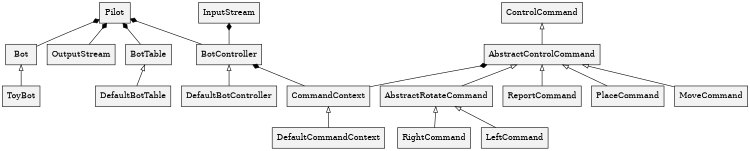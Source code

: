 digraph hierarchy {
size="5,5"
node[shape=record,style=filled,fillcolor=gray95]
edge[dir=back, arrowtail=empty]

Bot[label = "Bot"]
ToyBot[label = "ToyBot"]
BotController[label = "BotController"]
DefaultBotController[label = "DefaultBotController"]
BotTable[label = "BotTable"]
DefaultBotTable[label = "DefaultBotTable"]
CommandContext[label = "CommandContext"]
DefaultCommandContext[label = "DefaultCommandContext"]
ControlCommand[label = "ControlCommand"]
AbstractControlCommand[label = "AbstractControlCommand"]
AbstractRotateCommand[label = "AbstractRotateCommand"]

Pilot[label = "Pilot"]
OutputStream[label = "OutputStream"]
InputStream[label = "InputStream"]

LeftCommand[label = "LeftCommand"]
RightCommand[label = "RightCommand"]
ReportCommand[label = "ReportCommand"]
PlaceCommand[label = "PlaceCommand"]
MoveCommand[label = "MoveCommand"]

Bot->ToyBot[arrowtail=onormal]
BotController->DefaultBotController[arrowtail=onormal]
BotTable->DefaultBotTable[arrowtail=onormal]
CommandContext->DefaultCommandContext[arrowtail=onormal]
ControlCommand->AbstractControlCommand[arrowtail=onormal]
AbstractControlCommand->AbstractRotateCommand
AbstractRotateCommand->LeftCommand
AbstractRotateCommand->RightCommand
AbstractControlCommand->ReportCommand
AbstractControlCommand->PlaceCommand
AbstractControlCommand->MoveCommand

InputStream->BotController[arrowtail=diamond]
Pilot->BotController[arrowtail=diamond]
Pilot->BotTable[arrowtail=diamond]
Pilot->Bot[arrowtail=diamond]
Pilot->OutputStream[arrowtail=diamond]
BotController->CommandContext[arrowtail=diamond]
AbstractControlCommand->CommandContext[arrowtail=diamond]
}
